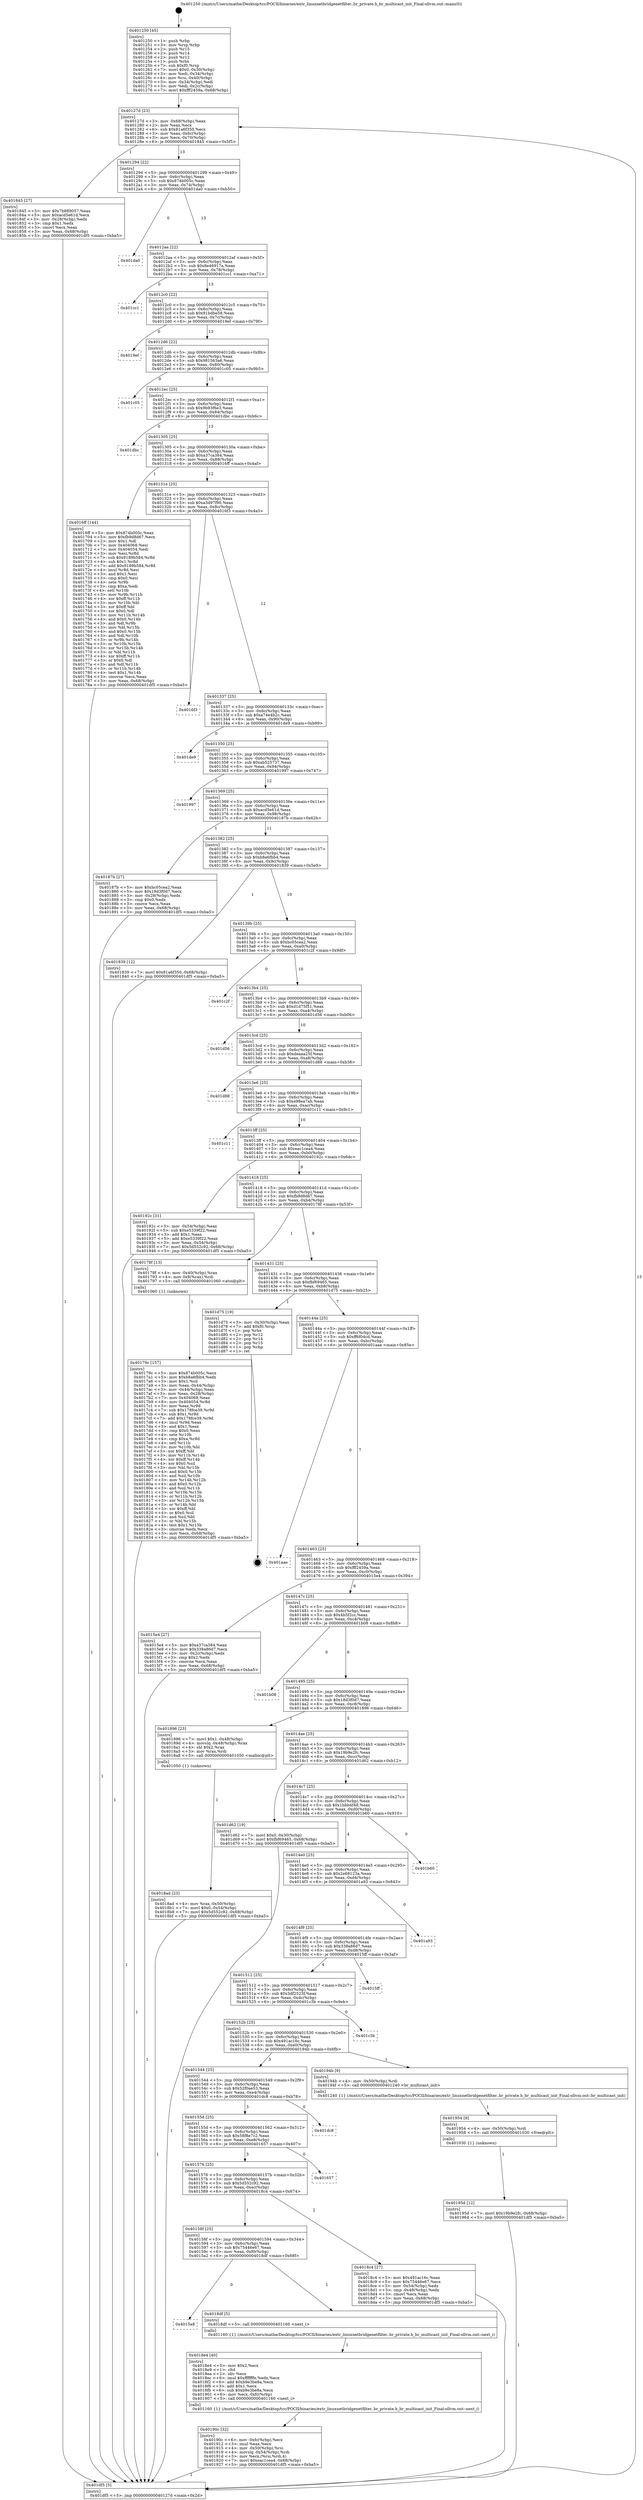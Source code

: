digraph "0x401250" {
  label = "0x401250 (/mnt/c/Users/mathe/Desktop/tcc/POCII/binaries/extr_linuxnetbridgenetfilter..br_private.h_br_multicast_init_Final-ollvm.out::main(0))"
  labelloc = "t"
  node[shape=record]

  Entry [label="",width=0.3,height=0.3,shape=circle,fillcolor=black,style=filled]
  "0x40127d" [label="{
     0x40127d [23]\l
     | [instrs]\l
     &nbsp;&nbsp;0x40127d \<+3\>: mov -0x68(%rbp),%eax\l
     &nbsp;&nbsp;0x401280 \<+2\>: mov %eax,%ecx\l
     &nbsp;&nbsp;0x401282 \<+6\>: sub $0x81a6f350,%ecx\l
     &nbsp;&nbsp;0x401288 \<+3\>: mov %eax,-0x6c(%rbp)\l
     &nbsp;&nbsp;0x40128b \<+3\>: mov %ecx,-0x70(%rbp)\l
     &nbsp;&nbsp;0x40128e \<+6\>: je 0000000000401845 \<main+0x5f5\>\l
  }"]
  "0x401845" [label="{
     0x401845 [27]\l
     | [instrs]\l
     &nbsp;&nbsp;0x401845 \<+5\>: mov $0x7b889057,%eax\l
     &nbsp;&nbsp;0x40184a \<+5\>: mov $0xacd5e61d,%ecx\l
     &nbsp;&nbsp;0x40184f \<+3\>: mov -0x28(%rbp),%edx\l
     &nbsp;&nbsp;0x401852 \<+3\>: cmp $0x1,%edx\l
     &nbsp;&nbsp;0x401855 \<+3\>: cmovl %ecx,%eax\l
     &nbsp;&nbsp;0x401858 \<+3\>: mov %eax,-0x68(%rbp)\l
     &nbsp;&nbsp;0x40185b \<+5\>: jmp 0000000000401df5 \<main+0xba5\>\l
  }"]
  "0x401294" [label="{
     0x401294 [22]\l
     | [instrs]\l
     &nbsp;&nbsp;0x401294 \<+5\>: jmp 0000000000401299 \<main+0x49\>\l
     &nbsp;&nbsp;0x401299 \<+3\>: mov -0x6c(%rbp),%eax\l
     &nbsp;&nbsp;0x40129c \<+5\>: sub $0x874b005c,%eax\l
     &nbsp;&nbsp;0x4012a1 \<+3\>: mov %eax,-0x74(%rbp)\l
     &nbsp;&nbsp;0x4012a4 \<+6\>: je 0000000000401da0 \<main+0xb50\>\l
  }"]
  Exit [label="",width=0.3,height=0.3,shape=circle,fillcolor=black,style=filled,peripheries=2]
  "0x401da0" [label="{
     0x401da0\l
  }", style=dashed]
  "0x4012aa" [label="{
     0x4012aa [22]\l
     | [instrs]\l
     &nbsp;&nbsp;0x4012aa \<+5\>: jmp 00000000004012af \<main+0x5f\>\l
     &nbsp;&nbsp;0x4012af \<+3\>: mov -0x6c(%rbp),%eax\l
     &nbsp;&nbsp;0x4012b2 \<+5\>: sub $0x8e46917a,%eax\l
     &nbsp;&nbsp;0x4012b7 \<+3\>: mov %eax,-0x78(%rbp)\l
     &nbsp;&nbsp;0x4012ba \<+6\>: je 0000000000401cc1 \<main+0xa71\>\l
  }"]
  "0x40195d" [label="{
     0x40195d [12]\l
     | [instrs]\l
     &nbsp;&nbsp;0x40195d \<+7\>: movl $0x19b9e2fc,-0x68(%rbp)\l
     &nbsp;&nbsp;0x401964 \<+5\>: jmp 0000000000401df5 \<main+0xba5\>\l
  }"]
  "0x401cc1" [label="{
     0x401cc1\l
  }", style=dashed]
  "0x4012c0" [label="{
     0x4012c0 [22]\l
     | [instrs]\l
     &nbsp;&nbsp;0x4012c0 \<+5\>: jmp 00000000004012c5 \<main+0x75\>\l
     &nbsp;&nbsp;0x4012c5 \<+3\>: mov -0x6c(%rbp),%eax\l
     &nbsp;&nbsp;0x4012c8 \<+5\>: sub $0x91bdbe58,%eax\l
     &nbsp;&nbsp;0x4012cd \<+3\>: mov %eax,-0x7c(%rbp)\l
     &nbsp;&nbsp;0x4012d0 \<+6\>: je 00000000004019ef \<main+0x79f\>\l
  }"]
  "0x401954" [label="{
     0x401954 [9]\l
     | [instrs]\l
     &nbsp;&nbsp;0x401954 \<+4\>: mov -0x50(%rbp),%rdi\l
     &nbsp;&nbsp;0x401958 \<+5\>: call 0000000000401030 \<free@plt\>\l
     | [calls]\l
     &nbsp;&nbsp;0x401030 \{1\} (unknown)\l
  }"]
  "0x4019ef" [label="{
     0x4019ef\l
  }", style=dashed]
  "0x4012d6" [label="{
     0x4012d6 [22]\l
     | [instrs]\l
     &nbsp;&nbsp;0x4012d6 \<+5\>: jmp 00000000004012db \<main+0x8b\>\l
     &nbsp;&nbsp;0x4012db \<+3\>: mov -0x6c(%rbp),%eax\l
     &nbsp;&nbsp;0x4012de \<+5\>: sub $0x981563a6,%eax\l
     &nbsp;&nbsp;0x4012e3 \<+3\>: mov %eax,-0x80(%rbp)\l
     &nbsp;&nbsp;0x4012e6 \<+6\>: je 0000000000401c05 \<main+0x9b5\>\l
  }"]
  "0x40190c" [label="{
     0x40190c [32]\l
     | [instrs]\l
     &nbsp;&nbsp;0x40190c \<+6\>: mov -0xfc(%rbp),%ecx\l
     &nbsp;&nbsp;0x401912 \<+3\>: imul %eax,%ecx\l
     &nbsp;&nbsp;0x401915 \<+4\>: mov -0x50(%rbp),%rsi\l
     &nbsp;&nbsp;0x401919 \<+4\>: movslq -0x54(%rbp),%rdi\l
     &nbsp;&nbsp;0x40191d \<+3\>: mov %ecx,(%rsi,%rdi,4)\l
     &nbsp;&nbsp;0x401920 \<+7\>: movl $0xeac1cea4,-0x68(%rbp)\l
     &nbsp;&nbsp;0x401927 \<+5\>: jmp 0000000000401df5 \<main+0xba5\>\l
  }"]
  "0x401c05" [label="{
     0x401c05\l
  }", style=dashed]
  "0x4012ec" [label="{
     0x4012ec [25]\l
     | [instrs]\l
     &nbsp;&nbsp;0x4012ec \<+5\>: jmp 00000000004012f1 \<main+0xa1\>\l
     &nbsp;&nbsp;0x4012f1 \<+3\>: mov -0x6c(%rbp),%eax\l
     &nbsp;&nbsp;0x4012f4 \<+5\>: sub $0x9b93f6e3,%eax\l
     &nbsp;&nbsp;0x4012f9 \<+6\>: mov %eax,-0x84(%rbp)\l
     &nbsp;&nbsp;0x4012ff \<+6\>: je 0000000000401dbc \<main+0xb6c\>\l
  }"]
  "0x4018e4" [label="{
     0x4018e4 [40]\l
     | [instrs]\l
     &nbsp;&nbsp;0x4018e4 \<+5\>: mov $0x2,%ecx\l
     &nbsp;&nbsp;0x4018e9 \<+1\>: cltd\l
     &nbsp;&nbsp;0x4018ea \<+2\>: idiv %ecx\l
     &nbsp;&nbsp;0x4018ec \<+6\>: imul $0xfffffffe,%edx,%ecx\l
     &nbsp;&nbsp;0x4018f2 \<+6\>: add $0xb9e3be8a,%ecx\l
     &nbsp;&nbsp;0x4018f8 \<+3\>: add $0x1,%ecx\l
     &nbsp;&nbsp;0x4018fb \<+6\>: sub $0xb9e3be8a,%ecx\l
     &nbsp;&nbsp;0x401901 \<+6\>: mov %ecx,-0xfc(%rbp)\l
     &nbsp;&nbsp;0x401907 \<+5\>: call 0000000000401160 \<next_i\>\l
     | [calls]\l
     &nbsp;&nbsp;0x401160 \{1\} (/mnt/c/Users/mathe/Desktop/tcc/POCII/binaries/extr_linuxnetbridgenetfilter..br_private.h_br_multicast_init_Final-ollvm.out::next_i)\l
  }"]
  "0x401dbc" [label="{
     0x401dbc\l
  }", style=dashed]
  "0x401305" [label="{
     0x401305 [25]\l
     | [instrs]\l
     &nbsp;&nbsp;0x401305 \<+5\>: jmp 000000000040130a \<main+0xba\>\l
     &nbsp;&nbsp;0x40130a \<+3\>: mov -0x6c(%rbp),%eax\l
     &nbsp;&nbsp;0x40130d \<+5\>: sub $0xa37ca384,%eax\l
     &nbsp;&nbsp;0x401312 \<+6\>: mov %eax,-0x88(%rbp)\l
     &nbsp;&nbsp;0x401318 \<+6\>: je 00000000004016ff \<main+0x4af\>\l
  }"]
  "0x4015a8" [label="{
     0x4015a8\l
  }", style=dashed]
  "0x4016ff" [label="{
     0x4016ff [144]\l
     | [instrs]\l
     &nbsp;&nbsp;0x4016ff \<+5\>: mov $0x874b005c,%eax\l
     &nbsp;&nbsp;0x401704 \<+5\>: mov $0xfb9d8d67,%ecx\l
     &nbsp;&nbsp;0x401709 \<+2\>: mov $0x1,%dl\l
     &nbsp;&nbsp;0x40170b \<+7\>: mov 0x404068,%esi\l
     &nbsp;&nbsp;0x401712 \<+7\>: mov 0x404054,%edi\l
     &nbsp;&nbsp;0x401719 \<+3\>: mov %esi,%r8d\l
     &nbsp;&nbsp;0x40171c \<+7\>: sub $0x9189b584,%r8d\l
     &nbsp;&nbsp;0x401723 \<+4\>: sub $0x1,%r8d\l
     &nbsp;&nbsp;0x401727 \<+7\>: add $0x9189b584,%r8d\l
     &nbsp;&nbsp;0x40172e \<+4\>: imul %r8d,%esi\l
     &nbsp;&nbsp;0x401732 \<+3\>: and $0x1,%esi\l
     &nbsp;&nbsp;0x401735 \<+3\>: cmp $0x0,%esi\l
     &nbsp;&nbsp;0x401738 \<+4\>: sete %r9b\l
     &nbsp;&nbsp;0x40173c \<+3\>: cmp $0xa,%edi\l
     &nbsp;&nbsp;0x40173f \<+4\>: setl %r10b\l
     &nbsp;&nbsp;0x401743 \<+3\>: mov %r9b,%r11b\l
     &nbsp;&nbsp;0x401746 \<+4\>: xor $0xff,%r11b\l
     &nbsp;&nbsp;0x40174a \<+3\>: mov %r10b,%bl\l
     &nbsp;&nbsp;0x40174d \<+3\>: xor $0xff,%bl\l
     &nbsp;&nbsp;0x401750 \<+3\>: xor $0x0,%dl\l
     &nbsp;&nbsp;0x401753 \<+3\>: mov %r11b,%r14b\l
     &nbsp;&nbsp;0x401756 \<+4\>: and $0x0,%r14b\l
     &nbsp;&nbsp;0x40175a \<+3\>: and %dl,%r9b\l
     &nbsp;&nbsp;0x40175d \<+3\>: mov %bl,%r15b\l
     &nbsp;&nbsp;0x401760 \<+4\>: and $0x0,%r15b\l
     &nbsp;&nbsp;0x401764 \<+3\>: and %dl,%r10b\l
     &nbsp;&nbsp;0x401767 \<+3\>: or %r9b,%r14b\l
     &nbsp;&nbsp;0x40176a \<+3\>: or %r10b,%r15b\l
     &nbsp;&nbsp;0x40176d \<+3\>: xor %r15b,%r14b\l
     &nbsp;&nbsp;0x401770 \<+3\>: or %bl,%r11b\l
     &nbsp;&nbsp;0x401773 \<+4\>: xor $0xff,%r11b\l
     &nbsp;&nbsp;0x401777 \<+3\>: or $0x0,%dl\l
     &nbsp;&nbsp;0x40177a \<+3\>: and %dl,%r11b\l
     &nbsp;&nbsp;0x40177d \<+3\>: or %r11b,%r14b\l
     &nbsp;&nbsp;0x401780 \<+4\>: test $0x1,%r14b\l
     &nbsp;&nbsp;0x401784 \<+3\>: cmovne %ecx,%eax\l
     &nbsp;&nbsp;0x401787 \<+3\>: mov %eax,-0x68(%rbp)\l
     &nbsp;&nbsp;0x40178a \<+5\>: jmp 0000000000401df5 \<main+0xba5\>\l
  }"]
  "0x40131e" [label="{
     0x40131e [25]\l
     | [instrs]\l
     &nbsp;&nbsp;0x40131e \<+5\>: jmp 0000000000401323 \<main+0xd3\>\l
     &nbsp;&nbsp;0x401323 \<+3\>: mov -0x6c(%rbp),%eax\l
     &nbsp;&nbsp;0x401326 \<+5\>: sub $0xa3d97f90,%eax\l
     &nbsp;&nbsp;0x40132b \<+6\>: mov %eax,-0x8c(%rbp)\l
     &nbsp;&nbsp;0x401331 \<+6\>: je 00000000004016f3 \<main+0x4a3\>\l
  }"]
  "0x4018df" [label="{
     0x4018df [5]\l
     | [instrs]\l
     &nbsp;&nbsp;0x4018df \<+5\>: call 0000000000401160 \<next_i\>\l
     | [calls]\l
     &nbsp;&nbsp;0x401160 \{1\} (/mnt/c/Users/mathe/Desktop/tcc/POCII/binaries/extr_linuxnetbridgenetfilter..br_private.h_br_multicast_init_Final-ollvm.out::next_i)\l
  }"]
  "0x4016f3" [label="{
     0x4016f3\l
  }", style=dashed]
  "0x401337" [label="{
     0x401337 [25]\l
     | [instrs]\l
     &nbsp;&nbsp;0x401337 \<+5\>: jmp 000000000040133c \<main+0xec\>\l
     &nbsp;&nbsp;0x40133c \<+3\>: mov -0x6c(%rbp),%eax\l
     &nbsp;&nbsp;0x40133f \<+5\>: sub $0xa74e4b2c,%eax\l
     &nbsp;&nbsp;0x401344 \<+6\>: mov %eax,-0x90(%rbp)\l
     &nbsp;&nbsp;0x40134a \<+6\>: je 0000000000401de9 \<main+0xb99\>\l
  }"]
  "0x40158f" [label="{
     0x40158f [25]\l
     | [instrs]\l
     &nbsp;&nbsp;0x40158f \<+5\>: jmp 0000000000401594 \<main+0x344\>\l
     &nbsp;&nbsp;0x401594 \<+3\>: mov -0x6c(%rbp),%eax\l
     &nbsp;&nbsp;0x401597 \<+5\>: sub $0x75446e67,%eax\l
     &nbsp;&nbsp;0x40159c \<+6\>: mov %eax,-0xf0(%rbp)\l
     &nbsp;&nbsp;0x4015a2 \<+6\>: je 00000000004018df \<main+0x68f\>\l
  }"]
  "0x401de9" [label="{
     0x401de9\l
  }", style=dashed]
  "0x401350" [label="{
     0x401350 [25]\l
     | [instrs]\l
     &nbsp;&nbsp;0x401350 \<+5\>: jmp 0000000000401355 \<main+0x105\>\l
     &nbsp;&nbsp;0x401355 \<+3\>: mov -0x6c(%rbp),%eax\l
     &nbsp;&nbsp;0x401358 \<+5\>: sub $0xab525737,%eax\l
     &nbsp;&nbsp;0x40135d \<+6\>: mov %eax,-0x94(%rbp)\l
     &nbsp;&nbsp;0x401363 \<+6\>: je 0000000000401997 \<main+0x747\>\l
  }"]
  "0x4018c4" [label="{
     0x4018c4 [27]\l
     | [instrs]\l
     &nbsp;&nbsp;0x4018c4 \<+5\>: mov $0x491ac16c,%eax\l
     &nbsp;&nbsp;0x4018c9 \<+5\>: mov $0x75446e67,%ecx\l
     &nbsp;&nbsp;0x4018ce \<+3\>: mov -0x54(%rbp),%edx\l
     &nbsp;&nbsp;0x4018d1 \<+3\>: cmp -0x48(%rbp),%edx\l
     &nbsp;&nbsp;0x4018d4 \<+3\>: cmovl %ecx,%eax\l
     &nbsp;&nbsp;0x4018d7 \<+3\>: mov %eax,-0x68(%rbp)\l
     &nbsp;&nbsp;0x4018da \<+5\>: jmp 0000000000401df5 \<main+0xba5\>\l
  }"]
  "0x401997" [label="{
     0x401997\l
  }", style=dashed]
  "0x401369" [label="{
     0x401369 [25]\l
     | [instrs]\l
     &nbsp;&nbsp;0x401369 \<+5\>: jmp 000000000040136e \<main+0x11e\>\l
     &nbsp;&nbsp;0x40136e \<+3\>: mov -0x6c(%rbp),%eax\l
     &nbsp;&nbsp;0x401371 \<+5\>: sub $0xacd5e61d,%eax\l
     &nbsp;&nbsp;0x401376 \<+6\>: mov %eax,-0x98(%rbp)\l
     &nbsp;&nbsp;0x40137c \<+6\>: je 000000000040187b \<main+0x62b\>\l
  }"]
  "0x401576" [label="{
     0x401576 [25]\l
     | [instrs]\l
     &nbsp;&nbsp;0x401576 \<+5\>: jmp 000000000040157b \<main+0x32b\>\l
     &nbsp;&nbsp;0x40157b \<+3\>: mov -0x6c(%rbp),%eax\l
     &nbsp;&nbsp;0x40157e \<+5\>: sub $0x5d552c92,%eax\l
     &nbsp;&nbsp;0x401583 \<+6\>: mov %eax,-0xec(%rbp)\l
     &nbsp;&nbsp;0x401589 \<+6\>: je 00000000004018c4 \<main+0x674\>\l
  }"]
  "0x40187b" [label="{
     0x40187b [27]\l
     | [instrs]\l
     &nbsp;&nbsp;0x40187b \<+5\>: mov $0xbc05cea2,%eax\l
     &nbsp;&nbsp;0x401880 \<+5\>: mov $0x18d3f0d7,%ecx\l
     &nbsp;&nbsp;0x401885 \<+3\>: mov -0x28(%rbp),%edx\l
     &nbsp;&nbsp;0x401888 \<+3\>: cmp $0x0,%edx\l
     &nbsp;&nbsp;0x40188b \<+3\>: cmove %ecx,%eax\l
     &nbsp;&nbsp;0x40188e \<+3\>: mov %eax,-0x68(%rbp)\l
     &nbsp;&nbsp;0x401891 \<+5\>: jmp 0000000000401df5 \<main+0xba5\>\l
  }"]
  "0x401382" [label="{
     0x401382 [25]\l
     | [instrs]\l
     &nbsp;&nbsp;0x401382 \<+5\>: jmp 0000000000401387 \<main+0x137\>\l
     &nbsp;&nbsp;0x401387 \<+3\>: mov -0x6c(%rbp),%eax\l
     &nbsp;&nbsp;0x40138a \<+5\>: sub $0xb8a6fbb4,%eax\l
     &nbsp;&nbsp;0x40138f \<+6\>: mov %eax,-0x9c(%rbp)\l
     &nbsp;&nbsp;0x401395 \<+6\>: je 0000000000401839 \<main+0x5e9\>\l
  }"]
  "0x401657" [label="{
     0x401657\l
  }", style=dashed]
  "0x401839" [label="{
     0x401839 [12]\l
     | [instrs]\l
     &nbsp;&nbsp;0x401839 \<+7\>: movl $0x81a6f350,-0x68(%rbp)\l
     &nbsp;&nbsp;0x401840 \<+5\>: jmp 0000000000401df5 \<main+0xba5\>\l
  }"]
  "0x40139b" [label="{
     0x40139b [25]\l
     | [instrs]\l
     &nbsp;&nbsp;0x40139b \<+5\>: jmp 00000000004013a0 \<main+0x150\>\l
     &nbsp;&nbsp;0x4013a0 \<+3\>: mov -0x6c(%rbp),%eax\l
     &nbsp;&nbsp;0x4013a3 \<+5\>: sub $0xbc05cea2,%eax\l
     &nbsp;&nbsp;0x4013a8 \<+6\>: mov %eax,-0xa0(%rbp)\l
     &nbsp;&nbsp;0x4013ae \<+6\>: je 0000000000401c2f \<main+0x9df\>\l
  }"]
  "0x40155d" [label="{
     0x40155d [25]\l
     | [instrs]\l
     &nbsp;&nbsp;0x40155d \<+5\>: jmp 0000000000401562 \<main+0x312\>\l
     &nbsp;&nbsp;0x401562 \<+3\>: mov -0x6c(%rbp),%eax\l
     &nbsp;&nbsp;0x401565 \<+5\>: sub $0x58f8e7c2,%eax\l
     &nbsp;&nbsp;0x40156a \<+6\>: mov %eax,-0xe8(%rbp)\l
     &nbsp;&nbsp;0x401570 \<+6\>: je 0000000000401657 \<main+0x407\>\l
  }"]
  "0x401c2f" [label="{
     0x401c2f\l
  }", style=dashed]
  "0x4013b4" [label="{
     0x4013b4 [25]\l
     | [instrs]\l
     &nbsp;&nbsp;0x4013b4 \<+5\>: jmp 00000000004013b9 \<main+0x169\>\l
     &nbsp;&nbsp;0x4013b9 \<+3\>: mov -0x6c(%rbp),%eax\l
     &nbsp;&nbsp;0x4013bc \<+5\>: sub $0xd1d75f51,%eax\l
     &nbsp;&nbsp;0x4013c1 \<+6\>: mov %eax,-0xa4(%rbp)\l
     &nbsp;&nbsp;0x4013c7 \<+6\>: je 0000000000401d56 \<main+0xb06\>\l
  }"]
  "0x401dc8" [label="{
     0x401dc8\l
  }", style=dashed]
  "0x401d56" [label="{
     0x401d56\l
  }", style=dashed]
  "0x4013cd" [label="{
     0x4013cd [25]\l
     | [instrs]\l
     &nbsp;&nbsp;0x4013cd \<+5\>: jmp 00000000004013d2 \<main+0x182\>\l
     &nbsp;&nbsp;0x4013d2 \<+3\>: mov -0x6c(%rbp),%eax\l
     &nbsp;&nbsp;0x4013d5 \<+5\>: sub $0xdeaaa25f,%eax\l
     &nbsp;&nbsp;0x4013da \<+6\>: mov %eax,-0xa8(%rbp)\l
     &nbsp;&nbsp;0x4013e0 \<+6\>: je 0000000000401d88 \<main+0xb38\>\l
  }"]
  "0x401544" [label="{
     0x401544 [25]\l
     | [instrs]\l
     &nbsp;&nbsp;0x401544 \<+5\>: jmp 0000000000401549 \<main+0x2f9\>\l
     &nbsp;&nbsp;0x401549 \<+3\>: mov -0x6c(%rbp),%eax\l
     &nbsp;&nbsp;0x40154c \<+5\>: sub $0x52f0ae53,%eax\l
     &nbsp;&nbsp;0x401551 \<+6\>: mov %eax,-0xe4(%rbp)\l
     &nbsp;&nbsp;0x401557 \<+6\>: je 0000000000401dc8 \<main+0xb78\>\l
  }"]
  "0x401d88" [label="{
     0x401d88\l
  }", style=dashed]
  "0x4013e6" [label="{
     0x4013e6 [25]\l
     | [instrs]\l
     &nbsp;&nbsp;0x4013e6 \<+5\>: jmp 00000000004013eb \<main+0x19b\>\l
     &nbsp;&nbsp;0x4013eb \<+3\>: mov -0x6c(%rbp),%eax\l
     &nbsp;&nbsp;0x4013ee \<+5\>: sub $0xe98ea7ab,%eax\l
     &nbsp;&nbsp;0x4013f3 \<+6\>: mov %eax,-0xac(%rbp)\l
     &nbsp;&nbsp;0x4013f9 \<+6\>: je 0000000000401c11 \<main+0x9c1\>\l
  }"]
  "0x40194b" [label="{
     0x40194b [9]\l
     | [instrs]\l
     &nbsp;&nbsp;0x40194b \<+4\>: mov -0x50(%rbp),%rdi\l
     &nbsp;&nbsp;0x40194f \<+5\>: call 0000000000401240 \<br_multicast_init\>\l
     | [calls]\l
     &nbsp;&nbsp;0x401240 \{1\} (/mnt/c/Users/mathe/Desktop/tcc/POCII/binaries/extr_linuxnetbridgenetfilter..br_private.h_br_multicast_init_Final-ollvm.out::br_multicast_init)\l
  }"]
  "0x401c11" [label="{
     0x401c11\l
  }", style=dashed]
  "0x4013ff" [label="{
     0x4013ff [25]\l
     | [instrs]\l
     &nbsp;&nbsp;0x4013ff \<+5\>: jmp 0000000000401404 \<main+0x1b4\>\l
     &nbsp;&nbsp;0x401404 \<+3\>: mov -0x6c(%rbp),%eax\l
     &nbsp;&nbsp;0x401407 \<+5\>: sub $0xeac1cea4,%eax\l
     &nbsp;&nbsp;0x40140c \<+6\>: mov %eax,-0xb0(%rbp)\l
     &nbsp;&nbsp;0x401412 \<+6\>: je 000000000040192c \<main+0x6dc\>\l
  }"]
  "0x40152b" [label="{
     0x40152b [25]\l
     | [instrs]\l
     &nbsp;&nbsp;0x40152b \<+5\>: jmp 0000000000401530 \<main+0x2e0\>\l
     &nbsp;&nbsp;0x401530 \<+3\>: mov -0x6c(%rbp),%eax\l
     &nbsp;&nbsp;0x401533 \<+5\>: sub $0x491ac16c,%eax\l
     &nbsp;&nbsp;0x401538 \<+6\>: mov %eax,-0xe0(%rbp)\l
     &nbsp;&nbsp;0x40153e \<+6\>: je 000000000040194b \<main+0x6fb\>\l
  }"]
  "0x40192c" [label="{
     0x40192c [31]\l
     | [instrs]\l
     &nbsp;&nbsp;0x40192c \<+3\>: mov -0x54(%rbp),%eax\l
     &nbsp;&nbsp;0x40192f \<+5\>: sub $0xe5339f22,%eax\l
     &nbsp;&nbsp;0x401934 \<+3\>: add $0x1,%eax\l
     &nbsp;&nbsp;0x401937 \<+5\>: add $0xe5339f22,%eax\l
     &nbsp;&nbsp;0x40193c \<+3\>: mov %eax,-0x54(%rbp)\l
     &nbsp;&nbsp;0x40193f \<+7\>: movl $0x5d552c92,-0x68(%rbp)\l
     &nbsp;&nbsp;0x401946 \<+5\>: jmp 0000000000401df5 \<main+0xba5\>\l
  }"]
  "0x401418" [label="{
     0x401418 [25]\l
     | [instrs]\l
     &nbsp;&nbsp;0x401418 \<+5\>: jmp 000000000040141d \<main+0x1cd\>\l
     &nbsp;&nbsp;0x40141d \<+3\>: mov -0x6c(%rbp),%eax\l
     &nbsp;&nbsp;0x401420 \<+5\>: sub $0xfb9d8d67,%eax\l
     &nbsp;&nbsp;0x401425 \<+6\>: mov %eax,-0xb4(%rbp)\l
     &nbsp;&nbsp;0x40142b \<+6\>: je 000000000040178f \<main+0x53f\>\l
  }"]
  "0x401c3b" [label="{
     0x401c3b\l
  }", style=dashed]
  "0x40178f" [label="{
     0x40178f [13]\l
     | [instrs]\l
     &nbsp;&nbsp;0x40178f \<+4\>: mov -0x40(%rbp),%rax\l
     &nbsp;&nbsp;0x401793 \<+4\>: mov 0x8(%rax),%rdi\l
     &nbsp;&nbsp;0x401797 \<+5\>: call 0000000000401060 \<atoi@plt\>\l
     | [calls]\l
     &nbsp;&nbsp;0x401060 \{1\} (unknown)\l
  }"]
  "0x401431" [label="{
     0x401431 [25]\l
     | [instrs]\l
     &nbsp;&nbsp;0x401431 \<+5\>: jmp 0000000000401436 \<main+0x1e6\>\l
     &nbsp;&nbsp;0x401436 \<+3\>: mov -0x6c(%rbp),%eax\l
     &nbsp;&nbsp;0x401439 \<+5\>: sub $0xfbf69465,%eax\l
     &nbsp;&nbsp;0x40143e \<+6\>: mov %eax,-0xb8(%rbp)\l
     &nbsp;&nbsp;0x401444 \<+6\>: je 0000000000401d75 \<main+0xb25\>\l
  }"]
  "0x401512" [label="{
     0x401512 [25]\l
     | [instrs]\l
     &nbsp;&nbsp;0x401512 \<+5\>: jmp 0000000000401517 \<main+0x2c7\>\l
     &nbsp;&nbsp;0x401517 \<+3\>: mov -0x6c(%rbp),%eax\l
     &nbsp;&nbsp;0x40151a \<+5\>: sub $0x3df2523f,%eax\l
     &nbsp;&nbsp;0x40151f \<+6\>: mov %eax,-0xdc(%rbp)\l
     &nbsp;&nbsp;0x401525 \<+6\>: je 0000000000401c3b \<main+0x9eb\>\l
  }"]
  "0x401d75" [label="{
     0x401d75 [19]\l
     | [instrs]\l
     &nbsp;&nbsp;0x401d75 \<+3\>: mov -0x30(%rbp),%eax\l
     &nbsp;&nbsp;0x401d78 \<+7\>: add $0xf0,%rsp\l
     &nbsp;&nbsp;0x401d7f \<+1\>: pop %rbx\l
     &nbsp;&nbsp;0x401d80 \<+2\>: pop %r12\l
     &nbsp;&nbsp;0x401d82 \<+2\>: pop %r14\l
     &nbsp;&nbsp;0x401d84 \<+2\>: pop %r15\l
     &nbsp;&nbsp;0x401d86 \<+1\>: pop %rbp\l
     &nbsp;&nbsp;0x401d87 \<+1\>: ret\l
  }"]
  "0x40144a" [label="{
     0x40144a [25]\l
     | [instrs]\l
     &nbsp;&nbsp;0x40144a \<+5\>: jmp 000000000040144f \<main+0x1ff\>\l
     &nbsp;&nbsp;0x40144f \<+3\>: mov -0x6c(%rbp),%eax\l
     &nbsp;&nbsp;0x401452 \<+5\>: sub $0xff6f04cd,%eax\l
     &nbsp;&nbsp;0x401457 \<+6\>: mov %eax,-0xbc(%rbp)\l
     &nbsp;&nbsp;0x40145d \<+6\>: je 0000000000401aae \<main+0x85e\>\l
  }"]
  "0x4015ff" [label="{
     0x4015ff\l
  }", style=dashed]
  "0x401aae" [label="{
     0x401aae\l
  }", style=dashed]
  "0x401463" [label="{
     0x401463 [25]\l
     | [instrs]\l
     &nbsp;&nbsp;0x401463 \<+5\>: jmp 0000000000401468 \<main+0x218\>\l
     &nbsp;&nbsp;0x401468 \<+3\>: mov -0x6c(%rbp),%eax\l
     &nbsp;&nbsp;0x40146b \<+5\>: sub $0xfff2459a,%eax\l
     &nbsp;&nbsp;0x401470 \<+6\>: mov %eax,-0xc0(%rbp)\l
     &nbsp;&nbsp;0x401476 \<+6\>: je 00000000004015e4 \<main+0x394\>\l
  }"]
  "0x4014f9" [label="{
     0x4014f9 [25]\l
     | [instrs]\l
     &nbsp;&nbsp;0x4014f9 \<+5\>: jmp 00000000004014fe \<main+0x2ae\>\l
     &nbsp;&nbsp;0x4014fe \<+3\>: mov -0x6c(%rbp),%eax\l
     &nbsp;&nbsp;0x401501 \<+5\>: sub $0x338a86d7,%eax\l
     &nbsp;&nbsp;0x401506 \<+6\>: mov %eax,-0xd8(%rbp)\l
     &nbsp;&nbsp;0x40150c \<+6\>: je 00000000004015ff \<main+0x3af\>\l
  }"]
  "0x4015e4" [label="{
     0x4015e4 [27]\l
     | [instrs]\l
     &nbsp;&nbsp;0x4015e4 \<+5\>: mov $0xa37ca384,%eax\l
     &nbsp;&nbsp;0x4015e9 \<+5\>: mov $0x338a86d7,%ecx\l
     &nbsp;&nbsp;0x4015ee \<+3\>: mov -0x2c(%rbp),%edx\l
     &nbsp;&nbsp;0x4015f1 \<+3\>: cmp $0x2,%edx\l
     &nbsp;&nbsp;0x4015f4 \<+3\>: cmovne %ecx,%eax\l
     &nbsp;&nbsp;0x4015f7 \<+3\>: mov %eax,-0x68(%rbp)\l
     &nbsp;&nbsp;0x4015fa \<+5\>: jmp 0000000000401df5 \<main+0xba5\>\l
  }"]
  "0x40147c" [label="{
     0x40147c [25]\l
     | [instrs]\l
     &nbsp;&nbsp;0x40147c \<+5\>: jmp 0000000000401481 \<main+0x231\>\l
     &nbsp;&nbsp;0x401481 \<+3\>: mov -0x6c(%rbp),%eax\l
     &nbsp;&nbsp;0x401484 \<+5\>: sub $0x4b5f2cc,%eax\l
     &nbsp;&nbsp;0x401489 \<+6\>: mov %eax,-0xc4(%rbp)\l
     &nbsp;&nbsp;0x40148f \<+6\>: je 0000000000401b08 \<main+0x8b8\>\l
  }"]
  "0x401df5" [label="{
     0x401df5 [5]\l
     | [instrs]\l
     &nbsp;&nbsp;0x401df5 \<+5\>: jmp 000000000040127d \<main+0x2d\>\l
  }"]
  "0x401250" [label="{
     0x401250 [45]\l
     | [instrs]\l
     &nbsp;&nbsp;0x401250 \<+1\>: push %rbp\l
     &nbsp;&nbsp;0x401251 \<+3\>: mov %rsp,%rbp\l
     &nbsp;&nbsp;0x401254 \<+2\>: push %r15\l
     &nbsp;&nbsp;0x401256 \<+2\>: push %r14\l
     &nbsp;&nbsp;0x401258 \<+2\>: push %r12\l
     &nbsp;&nbsp;0x40125a \<+1\>: push %rbx\l
     &nbsp;&nbsp;0x40125b \<+7\>: sub $0xf0,%rsp\l
     &nbsp;&nbsp;0x401262 \<+7\>: movl $0x0,-0x30(%rbp)\l
     &nbsp;&nbsp;0x401269 \<+3\>: mov %edi,-0x34(%rbp)\l
     &nbsp;&nbsp;0x40126c \<+4\>: mov %rsi,-0x40(%rbp)\l
     &nbsp;&nbsp;0x401270 \<+3\>: mov -0x34(%rbp),%edi\l
     &nbsp;&nbsp;0x401273 \<+3\>: mov %edi,-0x2c(%rbp)\l
     &nbsp;&nbsp;0x401276 \<+7\>: movl $0xfff2459a,-0x68(%rbp)\l
  }"]
  "0x40179c" [label="{
     0x40179c [157]\l
     | [instrs]\l
     &nbsp;&nbsp;0x40179c \<+5\>: mov $0x874b005c,%ecx\l
     &nbsp;&nbsp;0x4017a1 \<+5\>: mov $0xb8a6fbb4,%edx\l
     &nbsp;&nbsp;0x4017a6 \<+3\>: mov $0x1,%sil\l
     &nbsp;&nbsp;0x4017a9 \<+3\>: mov %eax,-0x44(%rbp)\l
     &nbsp;&nbsp;0x4017ac \<+3\>: mov -0x44(%rbp),%eax\l
     &nbsp;&nbsp;0x4017af \<+3\>: mov %eax,-0x28(%rbp)\l
     &nbsp;&nbsp;0x4017b2 \<+7\>: mov 0x404068,%eax\l
     &nbsp;&nbsp;0x4017b9 \<+8\>: mov 0x404054,%r8d\l
     &nbsp;&nbsp;0x4017c1 \<+3\>: mov %eax,%r9d\l
     &nbsp;&nbsp;0x4017c4 \<+7\>: sub $0x178fce39,%r9d\l
     &nbsp;&nbsp;0x4017cb \<+4\>: sub $0x1,%r9d\l
     &nbsp;&nbsp;0x4017cf \<+7\>: add $0x178fce39,%r9d\l
     &nbsp;&nbsp;0x4017d6 \<+4\>: imul %r9d,%eax\l
     &nbsp;&nbsp;0x4017da \<+3\>: and $0x1,%eax\l
     &nbsp;&nbsp;0x4017dd \<+3\>: cmp $0x0,%eax\l
     &nbsp;&nbsp;0x4017e0 \<+4\>: sete %r10b\l
     &nbsp;&nbsp;0x4017e4 \<+4\>: cmp $0xa,%r8d\l
     &nbsp;&nbsp;0x4017e8 \<+4\>: setl %r11b\l
     &nbsp;&nbsp;0x4017ec \<+3\>: mov %r10b,%bl\l
     &nbsp;&nbsp;0x4017ef \<+3\>: xor $0xff,%bl\l
     &nbsp;&nbsp;0x4017f2 \<+3\>: mov %r11b,%r14b\l
     &nbsp;&nbsp;0x4017f5 \<+4\>: xor $0xff,%r14b\l
     &nbsp;&nbsp;0x4017f9 \<+4\>: xor $0x0,%sil\l
     &nbsp;&nbsp;0x4017fd \<+3\>: mov %bl,%r15b\l
     &nbsp;&nbsp;0x401800 \<+4\>: and $0x0,%r15b\l
     &nbsp;&nbsp;0x401804 \<+3\>: and %sil,%r10b\l
     &nbsp;&nbsp;0x401807 \<+3\>: mov %r14b,%r12b\l
     &nbsp;&nbsp;0x40180a \<+4\>: and $0x0,%r12b\l
     &nbsp;&nbsp;0x40180e \<+3\>: and %sil,%r11b\l
     &nbsp;&nbsp;0x401811 \<+3\>: or %r10b,%r15b\l
     &nbsp;&nbsp;0x401814 \<+3\>: or %r11b,%r12b\l
     &nbsp;&nbsp;0x401817 \<+3\>: xor %r12b,%r15b\l
     &nbsp;&nbsp;0x40181a \<+3\>: or %r14b,%bl\l
     &nbsp;&nbsp;0x40181d \<+3\>: xor $0xff,%bl\l
     &nbsp;&nbsp;0x401820 \<+4\>: or $0x0,%sil\l
     &nbsp;&nbsp;0x401824 \<+3\>: and %sil,%bl\l
     &nbsp;&nbsp;0x401827 \<+3\>: or %bl,%r15b\l
     &nbsp;&nbsp;0x40182a \<+4\>: test $0x1,%r15b\l
     &nbsp;&nbsp;0x40182e \<+3\>: cmovne %edx,%ecx\l
     &nbsp;&nbsp;0x401831 \<+3\>: mov %ecx,-0x68(%rbp)\l
     &nbsp;&nbsp;0x401834 \<+5\>: jmp 0000000000401df5 \<main+0xba5\>\l
  }"]
  "0x401a93" [label="{
     0x401a93\l
  }", style=dashed]
  "0x401b08" [label="{
     0x401b08\l
  }", style=dashed]
  "0x401495" [label="{
     0x401495 [25]\l
     | [instrs]\l
     &nbsp;&nbsp;0x401495 \<+5\>: jmp 000000000040149a \<main+0x24a\>\l
     &nbsp;&nbsp;0x40149a \<+3\>: mov -0x6c(%rbp),%eax\l
     &nbsp;&nbsp;0x40149d \<+5\>: sub $0x18d3f0d7,%eax\l
     &nbsp;&nbsp;0x4014a2 \<+6\>: mov %eax,-0xc8(%rbp)\l
     &nbsp;&nbsp;0x4014a8 \<+6\>: je 0000000000401896 \<main+0x646\>\l
  }"]
  "0x4014e0" [label="{
     0x4014e0 [25]\l
     | [instrs]\l
     &nbsp;&nbsp;0x4014e0 \<+5\>: jmp 00000000004014e5 \<main+0x295\>\l
     &nbsp;&nbsp;0x4014e5 \<+3\>: mov -0x6c(%rbp),%eax\l
     &nbsp;&nbsp;0x4014e8 \<+5\>: sub $0x2e68123a,%eax\l
     &nbsp;&nbsp;0x4014ed \<+6\>: mov %eax,-0xd4(%rbp)\l
     &nbsp;&nbsp;0x4014f3 \<+6\>: je 0000000000401a93 \<main+0x843\>\l
  }"]
  "0x401896" [label="{
     0x401896 [23]\l
     | [instrs]\l
     &nbsp;&nbsp;0x401896 \<+7\>: movl $0x1,-0x48(%rbp)\l
     &nbsp;&nbsp;0x40189d \<+4\>: movslq -0x48(%rbp),%rax\l
     &nbsp;&nbsp;0x4018a1 \<+4\>: shl $0x2,%rax\l
     &nbsp;&nbsp;0x4018a5 \<+3\>: mov %rax,%rdi\l
     &nbsp;&nbsp;0x4018a8 \<+5\>: call 0000000000401050 \<malloc@plt\>\l
     | [calls]\l
     &nbsp;&nbsp;0x401050 \{1\} (unknown)\l
  }"]
  "0x4014ae" [label="{
     0x4014ae [25]\l
     | [instrs]\l
     &nbsp;&nbsp;0x4014ae \<+5\>: jmp 00000000004014b3 \<main+0x263\>\l
     &nbsp;&nbsp;0x4014b3 \<+3\>: mov -0x6c(%rbp),%eax\l
     &nbsp;&nbsp;0x4014b6 \<+5\>: sub $0x19b9e2fc,%eax\l
     &nbsp;&nbsp;0x4014bb \<+6\>: mov %eax,-0xcc(%rbp)\l
     &nbsp;&nbsp;0x4014c1 \<+6\>: je 0000000000401d62 \<main+0xb12\>\l
  }"]
  "0x4018ad" [label="{
     0x4018ad [23]\l
     | [instrs]\l
     &nbsp;&nbsp;0x4018ad \<+4\>: mov %rax,-0x50(%rbp)\l
     &nbsp;&nbsp;0x4018b1 \<+7\>: movl $0x0,-0x54(%rbp)\l
     &nbsp;&nbsp;0x4018b8 \<+7\>: movl $0x5d552c92,-0x68(%rbp)\l
     &nbsp;&nbsp;0x4018bf \<+5\>: jmp 0000000000401df5 \<main+0xba5\>\l
  }"]
  "0x401b60" [label="{
     0x401b60\l
  }", style=dashed]
  "0x401d62" [label="{
     0x401d62 [19]\l
     | [instrs]\l
     &nbsp;&nbsp;0x401d62 \<+7\>: movl $0x0,-0x30(%rbp)\l
     &nbsp;&nbsp;0x401d69 \<+7\>: movl $0xfbf69465,-0x68(%rbp)\l
     &nbsp;&nbsp;0x401d70 \<+5\>: jmp 0000000000401df5 \<main+0xba5\>\l
  }"]
  "0x4014c7" [label="{
     0x4014c7 [25]\l
     | [instrs]\l
     &nbsp;&nbsp;0x4014c7 \<+5\>: jmp 00000000004014cc \<main+0x27c\>\l
     &nbsp;&nbsp;0x4014cc \<+3\>: mov -0x6c(%rbp),%eax\l
     &nbsp;&nbsp;0x4014cf \<+5\>: sub $0x1bbb4f48,%eax\l
     &nbsp;&nbsp;0x4014d4 \<+6\>: mov %eax,-0xd0(%rbp)\l
     &nbsp;&nbsp;0x4014da \<+6\>: je 0000000000401b60 \<main+0x910\>\l
  }"]
  Entry -> "0x401250" [label=" 1"]
  "0x40127d" -> "0x401845" [label=" 1"]
  "0x40127d" -> "0x401294" [label=" 13"]
  "0x401d75" -> Exit [label=" 1"]
  "0x401294" -> "0x401da0" [label=" 0"]
  "0x401294" -> "0x4012aa" [label=" 13"]
  "0x401d62" -> "0x401df5" [label=" 1"]
  "0x4012aa" -> "0x401cc1" [label=" 0"]
  "0x4012aa" -> "0x4012c0" [label=" 13"]
  "0x40195d" -> "0x401df5" [label=" 1"]
  "0x4012c0" -> "0x4019ef" [label=" 0"]
  "0x4012c0" -> "0x4012d6" [label=" 13"]
  "0x401954" -> "0x40195d" [label=" 1"]
  "0x4012d6" -> "0x401c05" [label=" 0"]
  "0x4012d6" -> "0x4012ec" [label=" 13"]
  "0x40194b" -> "0x401954" [label=" 1"]
  "0x4012ec" -> "0x401dbc" [label=" 0"]
  "0x4012ec" -> "0x401305" [label=" 13"]
  "0x40192c" -> "0x401df5" [label=" 1"]
  "0x401305" -> "0x4016ff" [label=" 1"]
  "0x401305" -> "0x40131e" [label=" 12"]
  "0x40190c" -> "0x401df5" [label=" 1"]
  "0x40131e" -> "0x4016f3" [label=" 0"]
  "0x40131e" -> "0x401337" [label=" 12"]
  "0x4018e4" -> "0x40190c" [label=" 1"]
  "0x401337" -> "0x401de9" [label=" 0"]
  "0x401337" -> "0x401350" [label=" 12"]
  "0x40158f" -> "0x4015a8" [label=" 0"]
  "0x401350" -> "0x401997" [label=" 0"]
  "0x401350" -> "0x401369" [label=" 12"]
  "0x40158f" -> "0x4018df" [label=" 1"]
  "0x401369" -> "0x40187b" [label=" 1"]
  "0x401369" -> "0x401382" [label=" 11"]
  "0x4018c4" -> "0x401df5" [label=" 2"]
  "0x401382" -> "0x401839" [label=" 1"]
  "0x401382" -> "0x40139b" [label=" 10"]
  "0x401576" -> "0x40158f" [label=" 1"]
  "0x40139b" -> "0x401c2f" [label=" 0"]
  "0x40139b" -> "0x4013b4" [label=" 10"]
  "0x4018df" -> "0x4018e4" [label=" 1"]
  "0x4013b4" -> "0x401d56" [label=" 0"]
  "0x4013b4" -> "0x4013cd" [label=" 10"]
  "0x40155d" -> "0x401576" [label=" 3"]
  "0x4013cd" -> "0x401d88" [label=" 0"]
  "0x4013cd" -> "0x4013e6" [label=" 10"]
  "0x401576" -> "0x4018c4" [label=" 2"]
  "0x4013e6" -> "0x401c11" [label=" 0"]
  "0x4013e6" -> "0x4013ff" [label=" 10"]
  "0x401544" -> "0x40155d" [label=" 3"]
  "0x4013ff" -> "0x40192c" [label=" 1"]
  "0x4013ff" -> "0x401418" [label=" 9"]
  "0x40155d" -> "0x401657" [label=" 0"]
  "0x401418" -> "0x40178f" [label=" 1"]
  "0x401418" -> "0x401431" [label=" 8"]
  "0x40152b" -> "0x401544" [label=" 3"]
  "0x401431" -> "0x401d75" [label=" 1"]
  "0x401431" -> "0x40144a" [label=" 7"]
  "0x401544" -> "0x401dc8" [label=" 0"]
  "0x40144a" -> "0x401aae" [label=" 0"]
  "0x40144a" -> "0x401463" [label=" 7"]
  "0x401512" -> "0x40152b" [label=" 4"]
  "0x401463" -> "0x4015e4" [label=" 1"]
  "0x401463" -> "0x40147c" [label=" 6"]
  "0x4015e4" -> "0x401df5" [label=" 1"]
  "0x401250" -> "0x40127d" [label=" 1"]
  "0x401df5" -> "0x40127d" [label=" 13"]
  "0x4016ff" -> "0x401df5" [label=" 1"]
  "0x40178f" -> "0x40179c" [label=" 1"]
  "0x40179c" -> "0x401df5" [label=" 1"]
  "0x401839" -> "0x401df5" [label=" 1"]
  "0x401845" -> "0x401df5" [label=" 1"]
  "0x40187b" -> "0x401df5" [label=" 1"]
  "0x40152b" -> "0x40194b" [label=" 1"]
  "0x40147c" -> "0x401b08" [label=" 0"]
  "0x40147c" -> "0x401495" [label=" 6"]
  "0x4014f9" -> "0x401512" [label=" 4"]
  "0x401495" -> "0x401896" [label=" 1"]
  "0x401495" -> "0x4014ae" [label=" 5"]
  "0x401896" -> "0x4018ad" [label=" 1"]
  "0x4018ad" -> "0x401df5" [label=" 1"]
  "0x401512" -> "0x401c3b" [label=" 0"]
  "0x4014ae" -> "0x401d62" [label=" 1"]
  "0x4014ae" -> "0x4014c7" [label=" 4"]
  "0x4014e0" -> "0x4014f9" [label=" 4"]
  "0x4014c7" -> "0x401b60" [label=" 0"]
  "0x4014c7" -> "0x4014e0" [label=" 4"]
  "0x4014f9" -> "0x4015ff" [label=" 0"]
  "0x4014e0" -> "0x401a93" [label=" 0"]
}
